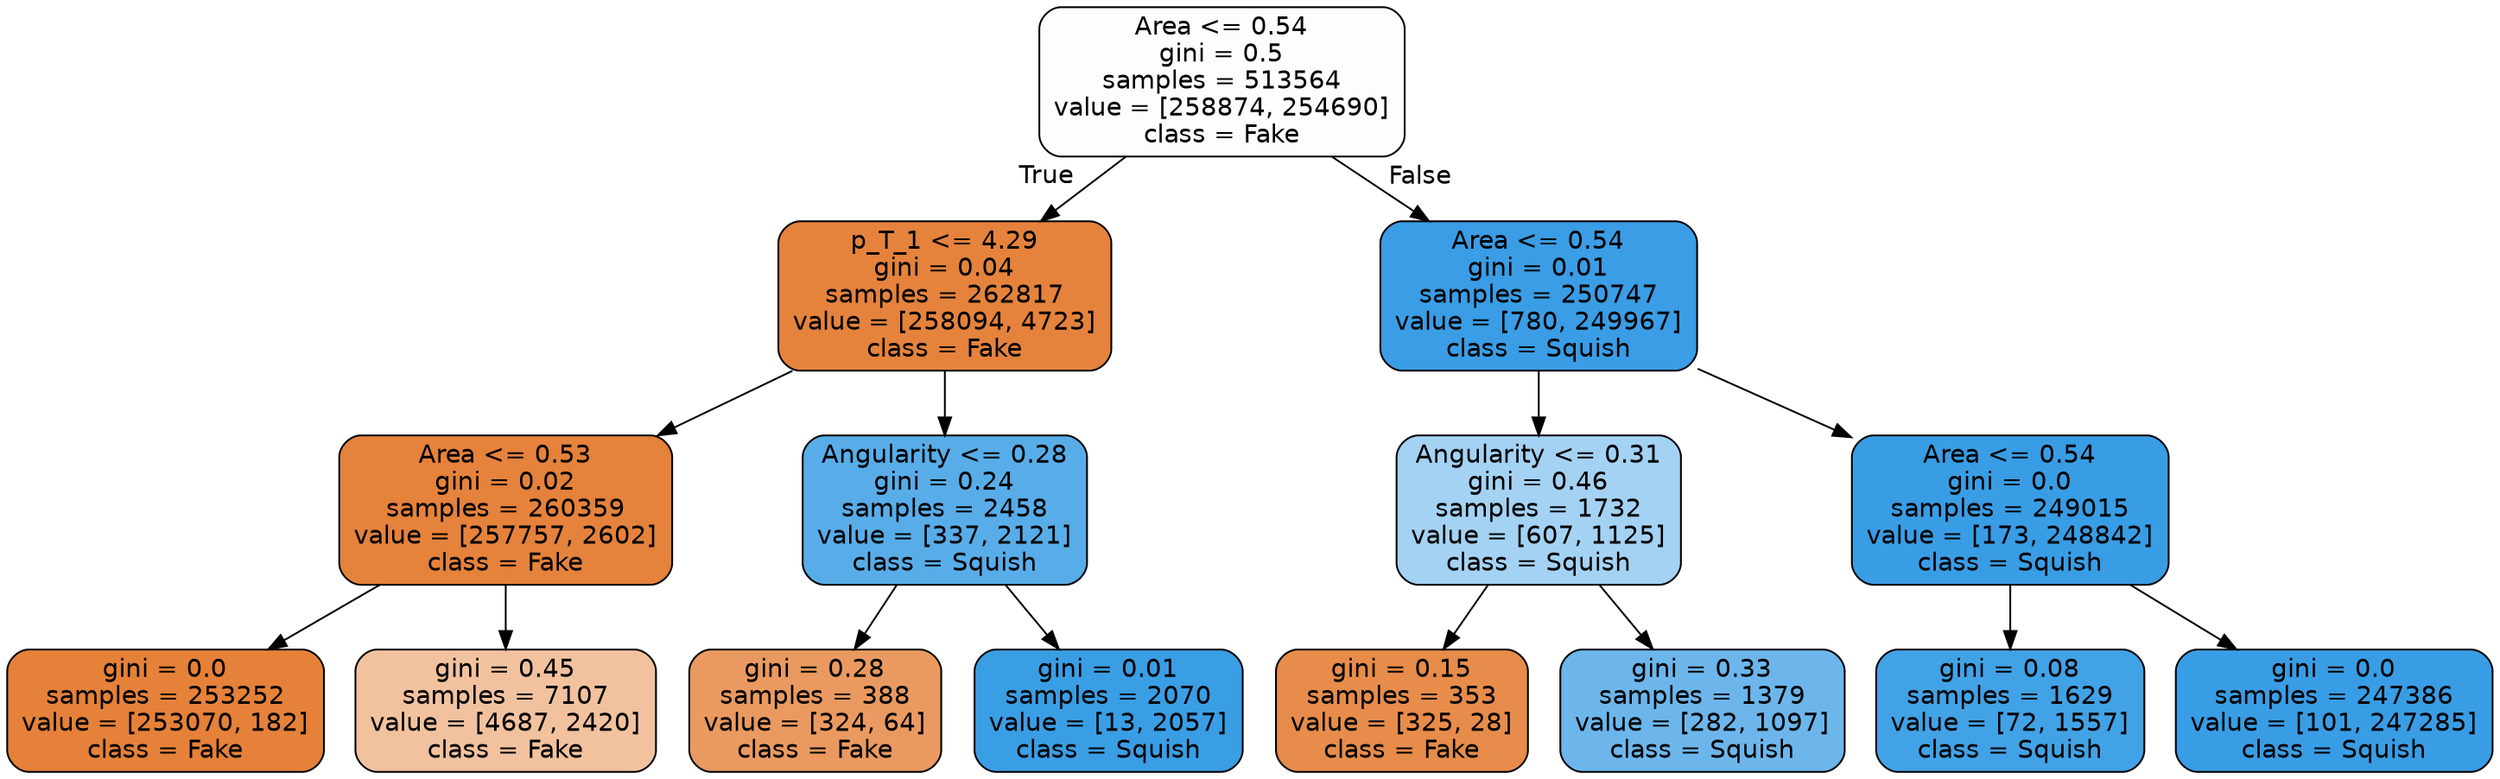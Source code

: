 digraph Tree {
node [shape=box, style="filled, rounded", color="black", fontname=helvetica] ;
edge [fontname=helvetica] ;
0 [label="Area <= 0.54\ngini = 0.5\nsamples = 513564\nvalue = [258874, 254690]\nclass = Fake", fillcolor="#fffdfc"] ;
1 [label="p_T_1 <= 4.29\ngini = 0.04\nsamples = 262817\nvalue = [258094, 4723]\nclass = Fake", fillcolor="#e5833d"] ;
0 -> 1 [labeldistance=2.5, labelangle=45, headlabel="True"] ;
2 [label="Area <= 0.53\ngini = 0.02\nsamples = 260359\nvalue = [257757, 2602]\nclass = Fake", fillcolor="#e5823b"] ;
1 -> 2 ;
3 [label="gini = 0.0\nsamples = 253252\nvalue = [253070, 182]\nclass = Fake", fillcolor="#e58139"] ;
2 -> 3 ;
4 [label="gini = 0.45\nsamples = 7107\nvalue = [4687, 2420]\nclass = Fake", fillcolor="#f2c29f"] ;
2 -> 4 ;
5 [label="Angularity <= 0.28\ngini = 0.24\nsamples = 2458\nvalue = [337, 2121]\nclass = Squish", fillcolor="#58ade9"] ;
1 -> 5 ;
6 [label="gini = 0.28\nsamples = 388\nvalue = [324, 64]\nclass = Fake", fillcolor="#ea9a60"] ;
5 -> 6 ;
7 [label="gini = 0.01\nsamples = 2070\nvalue = [13, 2057]\nclass = Squish", fillcolor="#3a9ee5"] ;
5 -> 7 ;
8 [label="Area <= 0.54\ngini = 0.01\nsamples = 250747\nvalue = [780, 249967]\nclass = Squish", fillcolor="#3a9de5"] ;
0 -> 8 [labeldistance=2.5, labelangle=-45, headlabel="False"] ;
9 [label="Angularity <= 0.31\ngini = 0.46\nsamples = 1732\nvalue = [607, 1125]\nclass = Squish", fillcolor="#a4d2f3"] ;
8 -> 9 ;
10 [label="gini = 0.15\nsamples = 353\nvalue = [325, 28]\nclass = Fake", fillcolor="#e78c4a"] ;
9 -> 10 ;
11 [label="gini = 0.33\nsamples = 1379\nvalue = [282, 1097]\nclass = Squish", fillcolor="#6cb6ec"] ;
9 -> 11 ;
12 [label="Area <= 0.54\ngini = 0.0\nsamples = 249015\nvalue = [173, 248842]\nclass = Squish", fillcolor="#399de5"] ;
8 -> 12 ;
13 [label="gini = 0.08\nsamples = 1629\nvalue = [72, 1557]\nclass = Squish", fillcolor="#42a2e6"] ;
12 -> 13 ;
14 [label="gini = 0.0\nsamples = 247386\nvalue = [101, 247285]\nclass = Squish", fillcolor="#399de5"] ;
12 -> 14 ;
}